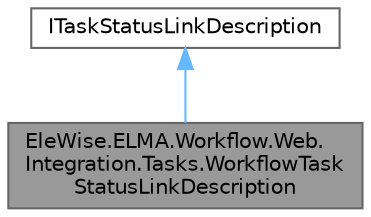 digraph "EleWise.ELMA.Workflow.Web.Integration.Tasks.WorkflowTaskStatusLinkDescription"
{
 // LATEX_PDF_SIZE
  bgcolor="transparent";
  edge [fontname=Helvetica,fontsize=10,labelfontname=Helvetica,labelfontsize=10];
  node [fontname=Helvetica,fontsize=10,shape=box,height=0.2,width=0.4];
  Node1 [id="Node000001",label="EleWise.ELMA.Workflow.Web.\lIntegration.Tasks.WorkflowTask\lStatusLinkDescription",height=0.2,width=0.4,color="gray40", fillcolor="grey60", style="filled", fontcolor="black",tooltip="Описание для задачи по процессу"];
  Node2 -> Node1 [id="edge1_Node000001_Node000002",dir="back",color="steelblue1",style="solid",tooltip=" "];
  Node2 [id="Node000002",label="ITaskStatusLinkDescription",height=0.2,width=0.4,color="gray40", fillcolor="white", style="filled",URL="$interface_ele_wise_1_1_e_l_m_a_1_1_b_p_m_1_1_web_1_1_tasks_1_1_extensions_1_1_i_task_status_link_description.html",tooltip="Точка расширения для отображения описания под ссылкой задачи используется в методе TaskExtension...."];
}
